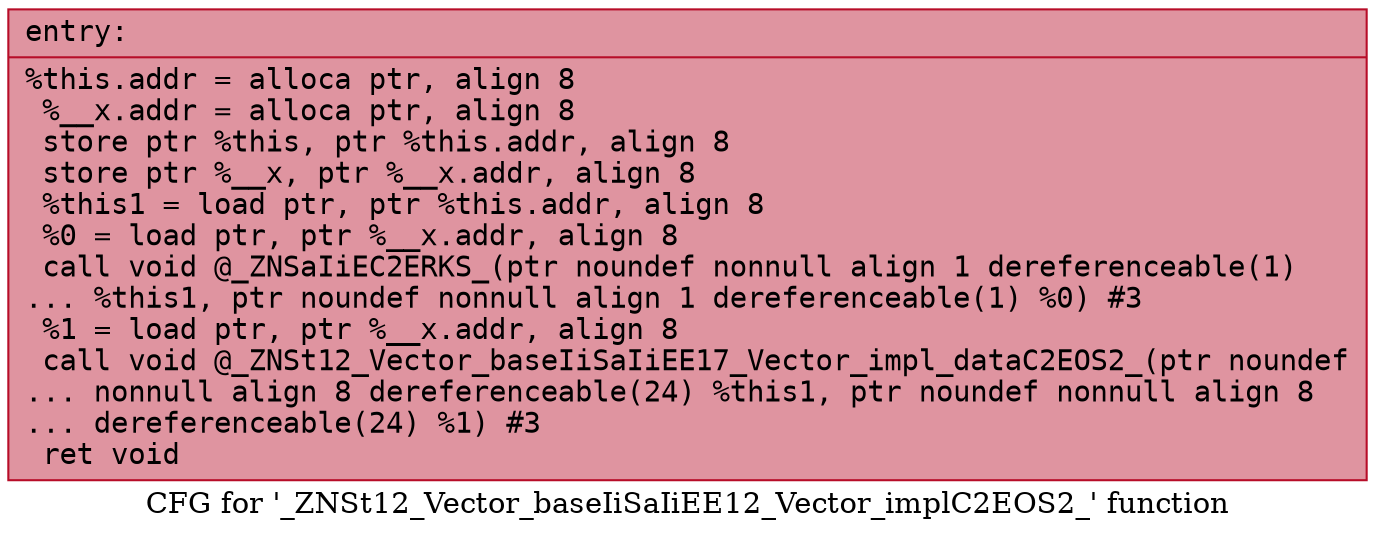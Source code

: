 digraph "CFG for '_ZNSt12_Vector_baseIiSaIiEE12_Vector_implC2EOS2_' function" {
	label="CFG for '_ZNSt12_Vector_baseIiSaIiEE12_Vector_implC2EOS2_' function";

	Node0x55dab4833720 [shape=record,color="#b70d28ff", style=filled, fillcolor="#b70d2870" fontname="Courier",label="{entry:\l|  %this.addr = alloca ptr, align 8\l  %__x.addr = alloca ptr, align 8\l  store ptr %this, ptr %this.addr, align 8\l  store ptr %__x, ptr %__x.addr, align 8\l  %this1 = load ptr, ptr %this.addr, align 8\l  %0 = load ptr, ptr %__x.addr, align 8\l  call void @_ZNSaIiEC2ERKS_(ptr noundef nonnull align 1 dereferenceable(1)\l... %this1, ptr noundef nonnull align 1 dereferenceable(1) %0) #3\l  %1 = load ptr, ptr %__x.addr, align 8\l  call void @_ZNSt12_Vector_baseIiSaIiEE17_Vector_impl_dataC2EOS2_(ptr noundef\l... nonnull align 8 dereferenceable(24) %this1, ptr noundef nonnull align 8\l... dereferenceable(24) %1) #3\l  ret void\l}"];
}
